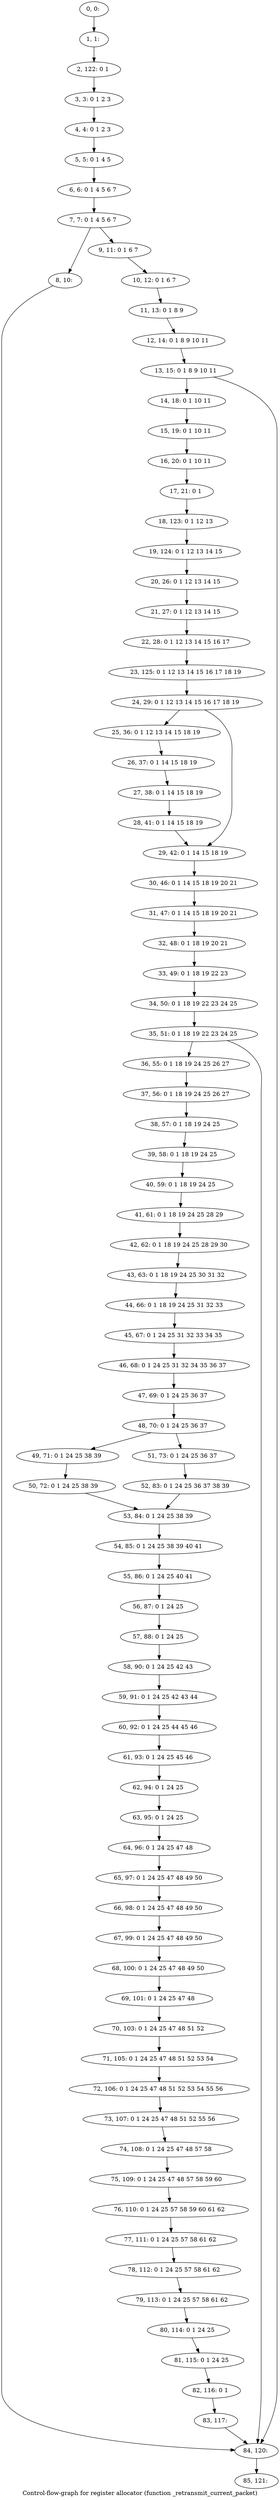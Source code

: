 digraph G {
graph [label="Control-flow-graph for register allocator (function _retransmit_current_packet)"]
0[label="0, 0: "];
1[label="1, 1: "];
2[label="2, 122: 0 1 "];
3[label="3, 3: 0 1 2 3 "];
4[label="4, 4: 0 1 2 3 "];
5[label="5, 5: 0 1 4 5 "];
6[label="6, 6: 0 1 4 5 6 7 "];
7[label="7, 7: 0 1 4 5 6 7 "];
8[label="8, 10: "];
9[label="9, 11: 0 1 6 7 "];
10[label="10, 12: 0 1 6 7 "];
11[label="11, 13: 0 1 8 9 "];
12[label="12, 14: 0 1 8 9 10 11 "];
13[label="13, 15: 0 1 8 9 10 11 "];
14[label="14, 18: 0 1 10 11 "];
15[label="15, 19: 0 1 10 11 "];
16[label="16, 20: 0 1 10 11 "];
17[label="17, 21: 0 1 "];
18[label="18, 123: 0 1 12 13 "];
19[label="19, 124: 0 1 12 13 14 15 "];
20[label="20, 26: 0 1 12 13 14 15 "];
21[label="21, 27: 0 1 12 13 14 15 "];
22[label="22, 28: 0 1 12 13 14 15 16 17 "];
23[label="23, 125: 0 1 12 13 14 15 16 17 18 19 "];
24[label="24, 29: 0 1 12 13 14 15 16 17 18 19 "];
25[label="25, 36: 0 1 12 13 14 15 18 19 "];
26[label="26, 37: 0 1 14 15 18 19 "];
27[label="27, 38: 0 1 14 15 18 19 "];
28[label="28, 41: 0 1 14 15 18 19 "];
29[label="29, 42: 0 1 14 15 18 19 "];
30[label="30, 46: 0 1 14 15 18 19 20 21 "];
31[label="31, 47: 0 1 14 15 18 19 20 21 "];
32[label="32, 48: 0 1 18 19 20 21 "];
33[label="33, 49: 0 1 18 19 22 23 "];
34[label="34, 50: 0 1 18 19 22 23 24 25 "];
35[label="35, 51: 0 1 18 19 22 23 24 25 "];
36[label="36, 55: 0 1 18 19 24 25 26 27 "];
37[label="37, 56: 0 1 18 19 24 25 26 27 "];
38[label="38, 57: 0 1 18 19 24 25 "];
39[label="39, 58: 0 1 18 19 24 25 "];
40[label="40, 59: 0 1 18 19 24 25 "];
41[label="41, 61: 0 1 18 19 24 25 28 29 "];
42[label="42, 62: 0 1 18 19 24 25 28 29 30 "];
43[label="43, 63: 0 1 18 19 24 25 30 31 32 "];
44[label="44, 66: 0 1 18 19 24 25 31 32 33 "];
45[label="45, 67: 0 1 24 25 31 32 33 34 35 "];
46[label="46, 68: 0 1 24 25 31 32 34 35 36 37 "];
47[label="47, 69: 0 1 24 25 36 37 "];
48[label="48, 70: 0 1 24 25 36 37 "];
49[label="49, 71: 0 1 24 25 38 39 "];
50[label="50, 72: 0 1 24 25 38 39 "];
51[label="51, 73: 0 1 24 25 36 37 "];
52[label="52, 83: 0 1 24 25 36 37 38 39 "];
53[label="53, 84: 0 1 24 25 38 39 "];
54[label="54, 85: 0 1 24 25 38 39 40 41 "];
55[label="55, 86: 0 1 24 25 40 41 "];
56[label="56, 87: 0 1 24 25 "];
57[label="57, 88: 0 1 24 25 "];
58[label="58, 90: 0 1 24 25 42 43 "];
59[label="59, 91: 0 1 24 25 42 43 44 "];
60[label="60, 92: 0 1 24 25 44 45 46 "];
61[label="61, 93: 0 1 24 25 45 46 "];
62[label="62, 94: 0 1 24 25 "];
63[label="63, 95: 0 1 24 25 "];
64[label="64, 96: 0 1 24 25 47 48 "];
65[label="65, 97: 0 1 24 25 47 48 49 50 "];
66[label="66, 98: 0 1 24 25 47 48 49 50 "];
67[label="67, 99: 0 1 24 25 47 48 49 50 "];
68[label="68, 100: 0 1 24 25 47 48 49 50 "];
69[label="69, 101: 0 1 24 25 47 48 "];
70[label="70, 103: 0 1 24 25 47 48 51 52 "];
71[label="71, 105: 0 1 24 25 47 48 51 52 53 54 "];
72[label="72, 106: 0 1 24 25 47 48 51 52 53 54 55 56 "];
73[label="73, 107: 0 1 24 25 47 48 51 52 55 56 "];
74[label="74, 108: 0 1 24 25 47 48 57 58 "];
75[label="75, 109: 0 1 24 25 47 48 57 58 59 60 "];
76[label="76, 110: 0 1 24 25 57 58 59 60 61 62 "];
77[label="77, 111: 0 1 24 25 57 58 61 62 "];
78[label="78, 112: 0 1 24 25 57 58 61 62 "];
79[label="79, 113: 0 1 24 25 57 58 61 62 "];
80[label="80, 114: 0 1 24 25 "];
81[label="81, 115: 0 1 24 25 "];
82[label="82, 116: 0 1 "];
83[label="83, 117: "];
84[label="84, 120: "];
85[label="85, 121: "];
0->1 ;
1->2 ;
2->3 ;
3->4 ;
4->5 ;
5->6 ;
6->7 ;
7->8 ;
7->9 ;
8->84 ;
9->10 ;
10->11 ;
11->12 ;
12->13 ;
13->14 ;
13->84 ;
14->15 ;
15->16 ;
16->17 ;
17->18 ;
18->19 ;
19->20 ;
20->21 ;
21->22 ;
22->23 ;
23->24 ;
24->25 ;
24->29 ;
25->26 ;
26->27 ;
27->28 ;
28->29 ;
29->30 ;
30->31 ;
31->32 ;
32->33 ;
33->34 ;
34->35 ;
35->36 ;
35->84 ;
36->37 ;
37->38 ;
38->39 ;
39->40 ;
40->41 ;
41->42 ;
42->43 ;
43->44 ;
44->45 ;
45->46 ;
46->47 ;
47->48 ;
48->49 ;
48->51 ;
49->50 ;
50->53 ;
51->52 ;
52->53 ;
53->54 ;
54->55 ;
55->56 ;
56->57 ;
57->58 ;
58->59 ;
59->60 ;
60->61 ;
61->62 ;
62->63 ;
63->64 ;
64->65 ;
65->66 ;
66->67 ;
67->68 ;
68->69 ;
69->70 ;
70->71 ;
71->72 ;
72->73 ;
73->74 ;
74->75 ;
75->76 ;
76->77 ;
77->78 ;
78->79 ;
79->80 ;
80->81 ;
81->82 ;
82->83 ;
83->84 ;
84->85 ;
}
